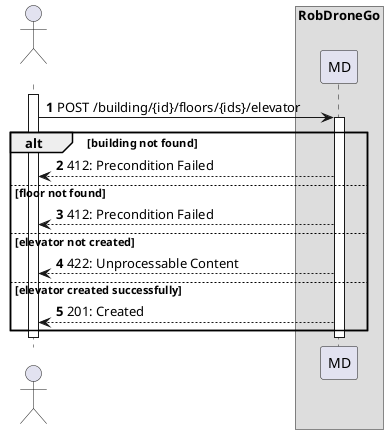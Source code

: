 @startuml
autonumber

actor " " as actor
box "RobDroneGo"
participant "MD" as mdr

activate actor
    actor -> mdr: POST /building/{id}/floors/{ids}/elevator

    activate mdr
    alt building not found
        mdr --> actor : 412: Precondition Failed
    else floor not found
        mdr --> actor : 412: Precondition Failed
    else elevator not created
        mdr --> actor : 422: Unprocessable Content
    else elevator created successfully
        mdr --> actor : 201: Created

    end
    deactivate mdr
deactivate actor


@enduml

